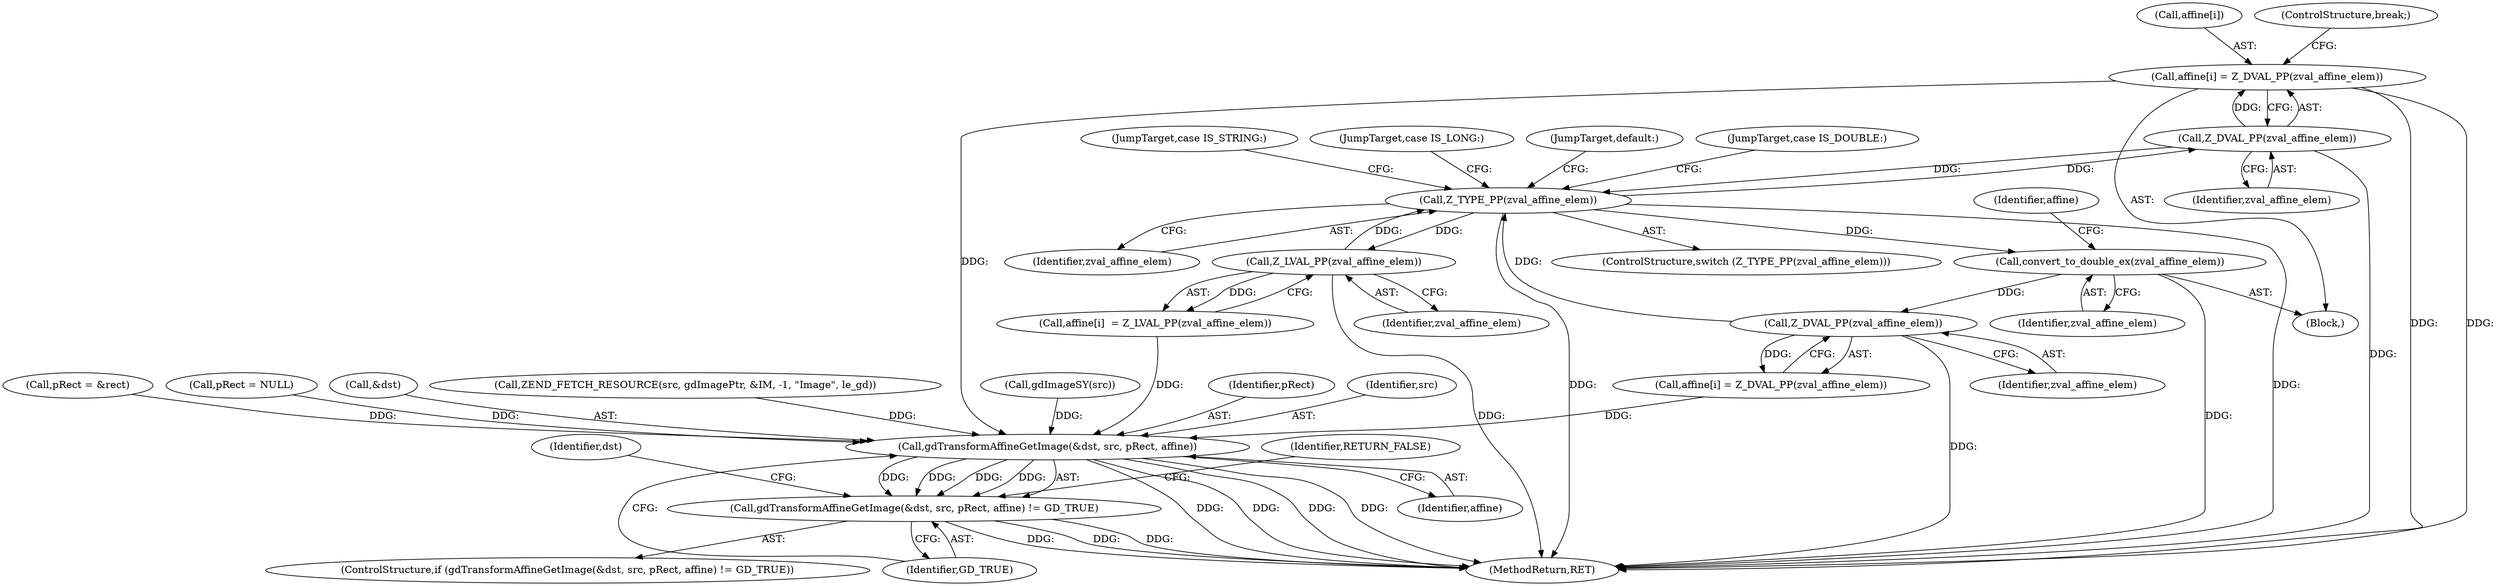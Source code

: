digraph "1_php-src_2938329ce19cb8c4197dec146c3ec887c6f61d01_2@array" {
"1000180" [label="(Call,affine[i] = Z_DVAL_PP(zval_affine_elem))"];
"1000184" [label="(Call,Z_DVAL_PP(zval_affine_elem))"];
"1000168" [label="(Call,Z_TYPE_PP(zval_affine_elem))"];
"1000194" [label="(Call,Z_DVAL_PP(zval_affine_elem))"];
"1000188" [label="(Call,convert_to_double_ex(zval_affine_elem))"];
"1000176" [label="(Call,Z_LVAL_PP(zval_affine_elem))"];
"1000339" [label="(Call,gdTransformAffineGetImage(&dst, src, pRect, affine))"];
"1000338" [label="(Call,gdTransformAffineGetImage(&dst, src, pRect, affine) != GD_TRUE)"];
"1000197" [label="(JumpTarget,default:)"];
"1000170" [label="(Block,)"];
"1000343" [label="(Identifier,pRect)"];
"1000180" [label="(Call,affine[i] = Z_DVAL_PP(zval_affine_elem))"];
"1000195" [label="(Identifier,zval_affine_elem)"];
"1000342" [label="(Identifier,src)"];
"1000194" [label="(Call,Z_DVAL_PP(zval_affine_elem))"];
"1000176" [label="(Call,Z_LVAL_PP(zval_affine_elem))"];
"1000177" [label="(Identifier,zval_affine_elem)"];
"1000337" [label="(ControlStructure,if (gdTransformAffineGetImage(&dst, src, pRect, affine) != GD_TRUE))"];
"1000339" [label="(Call,gdTransformAffineGetImage(&dst, src, pRect, affine))"];
"1000304" [label="(Call,pRect = &rect)"];
"1000179" [label="(JumpTarget,case IS_DOUBLE:)"];
"1000334" [label="(Call,pRect = NULL)"];
"1000347" [label="(Identifier,RETURN_FALSE)"];
"1000189" [label="(Identifier,zval_affine_elem)"];
"1000190" [label="(Call,affine[i] = Z_DVAL_PP(zval_affine_elem))"];
"1000181" [label="(Call,affine[i])"];
"1000350" [label="(Identifier,dst)"];
"1000167" [label="(ControlStructure,switch (Z_TYPE_PP(zval_affine_elem)))"];
"1000188" [label="(Call,convert_to_double_ex(zval_affine_elem))"];
"1000345" [label="(Identifier,GD_TRUE)"];
"1000187" [label="(JumpTarget,case IS_STRING:)"];
"1000340" [label="(Call,&dst)"];
"1000344" [label="(Identifier,affine)"];
"1000126" [label="(Call,ZEND_FETCH_RESOURCE(src, gdImagePtr, &IM, -1, \"Image\", le_gd))"];
"1000192" [label="(Identifier,affine)"];
"1000184" [label="(Call,Z_DVAL_PP(zval_affine_elem))"];
"1000185" [label="(Identifier,zval_affine_elem)"];
"1000169" [label="(Identifier,zval_affine_elem)"];
"1000332" [label="(Call,gdImageSY(src))"];
"1000360" [label="(MethodReturn,RET)"];
"1000338" [label="(Call,gdTransformAffineGetImage(&dst, src, pRect, affine) != GD_TRUE)"];
"1000171" [label="(JumpTarget,case IS_LONG:)"];
"1000168" [label="(Call,Z_TYPE_PP(zval_affine_elem))"];
"1000186" [label="(ControlStructure,break;)"];
"1000172" [label="(Call,affine[i]  = Z_LVAL_PP(zval_affine_elem))"];
"1000180" -> "1000170"  [label="AST: "];
"1000180" -> "1000184"  [label="CFG: "];
"1000181" -> "1000180"  [label="AST: "];
"1000184" -> "1000180"  [label="AST: "];
"1000186" -> "1000180"  [label="CFG: "];
"1000180" -> "1000360"  [label="DDG: "];
"1000180" -> "1000360"  [label="DDG: "];
"1000184" -> "1000180"  [label="DDG: "];
"1000180" -> "1000339"  [label="DDG: "];
"1000184" -> "1000185"  [label="CFG: "];
"1000185" -> "1000184"  [label="AST: "];
"1000184" -> "1000360"  [label="DDG: "];
"1000184" -> "1000168"  [label="DDG: "];
"1000168" -> "1000184"  [label="DDG: "];
"1000168" -> "1000167"  [label="AST: "];
"1000168" -> "1000169"  [label="CFG: "];
"1000169" -> "1000168"  [label="AST: "];
"1000171" -> "1000168"  [label="CFG: "];
"1000179" -> "1000168"  [label="CFG: "];
"1000187" -> "1000168"  [label="CFG: "];
"1000197" -> "1000168"  [label="CFG: "];
"1000168" -> "1000360"  [label="DDG: "];
"1000168" -> "1000360"  [label="DDG: "];
"1000194" -> "1000168"  [label="DDG: "];
"1000176" -> "1000168"  [label="DDG: "];
"1000168" -> "1000176"  [label="DDG: "];
"1000168" -> "1000188"  [label="DDG: "];
"1000194" -> "1000190"  [label="AST: "];
"1000194" -> "1000195"  [label="CFG: "];
"1000195" -> "1000194"  [label="AST: "];
"1000190" -> "1000194"  [label="CFG: "];
"1000194" -> "1000360"  [label="DDG: "];
"1000194" -> "1000190"  [label="DDG: "];
"1000188" -> "1000194"  [label="DDG: "];
"1000188" -> "1000170"  [label="AST: "];
"1000188" -> "1000189"  [label="CFG: "];
"1000189" -> "1000188"  [label="AST: "];
"1000192" -> "1000188"  [label="CFG: "];
"1000188" -> "1000360"  [label="DDG: "];
"1000176" -> "1000172"  [label="AST: "];
"1000176" -> "1000177"  [label="CFG: "];
"1000177" -> "1000176"  [label="AST: "];
"1000172" -> "1000176"  [label="CFG: "];
"1000176" -> "1000360"  [label="DDG: "];
"1000176" -> "1000172"  [label="DDG: "];
"1000339" -> "1000338"  [label="AST: "];
"1000339" -> "1000344"  [label="CFG: "];
"1000340" -> "1000339"  [label="AST: "];
"1000342" -> "1000339"  [label="AST: "];
"1000343" -> "1000339"  [label="AST: "];
"1000344" -> "1000339"  [label="AST: "];
"1000345" -> "1000339"  [label="CFG: "];
"1000339" -> "1000360"  [label="DDG: "];
"1000339" -> "1000360"  [label="DDG: "];
"1000339" -> "1000360"  [label="DDG: "];
"1000339" -> "1000360"  [label="DDG: "];
"1000339" -> "1000338"  [label="DDG: "];
"1000339" -> "1000338"  [label="DDG: "];
"1000339" -> "1000338"  [label="DDG: "];
"1000339" -> "1000338"  [label="DDG: "];
"1000332" -> "1000339"  [label="DDG: "];
"1000126" -> "1000339"  [label="DDG: "];
"1000304" -> "1000339"  [label="DDG: "];
"1000334" -> "1000339"  [label="DDG: "];
"1000190" -> "1000339"  [label="DDG: "];
"1000172" -> "1000339"  [label="DDG: "];
"1000338" -> "1000337"  [label="AST: "];
"1000338" -> "1000345"  [label="CFG: "];
"1000345" -> "1000338"  [label="AST: "];
"1000347" -> "1000338"  [label="CFG: "];
"1000350" -> "1000338"  [label="CFG: "];
"1000338" -> "1000360"  [label="DDG: "];
"1000338" -> "1000360"  [label="DDG: "];
"1000338" -> "1000360"  [label="DDG: "];
}
